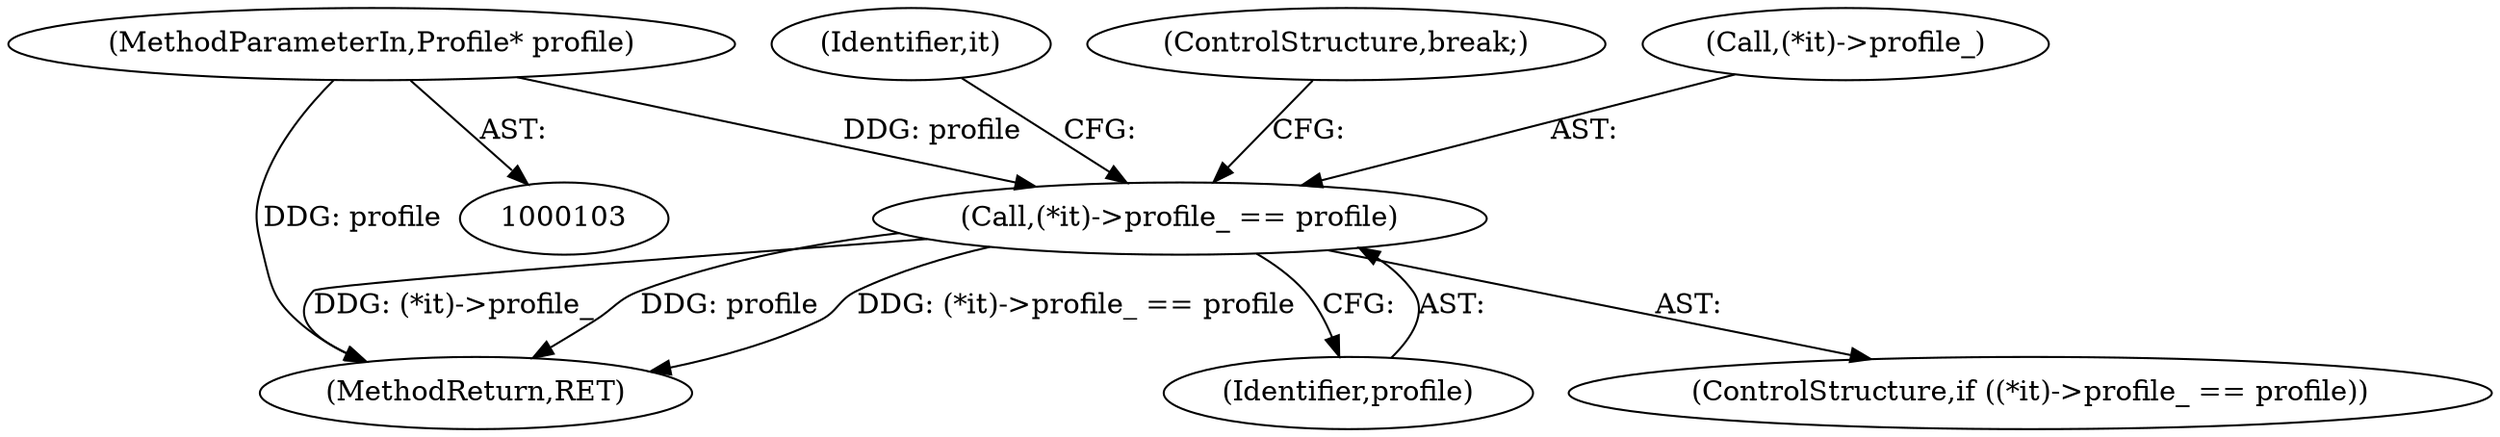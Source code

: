 digraph "0_Chrome_1dab554a7e795dac34313e2f7dbe4325628d12d4_0@pointer" {
"1000104" [label="(MethodParameterIn,Profile* profile)"];
"1000131" [label="(Call,(*it)->profile_ == profile)"];
"1000130" [label="(ControlStructure,if ((*it)->profile_ == profile))"];
"1000131" [label="(Call,(*it)->profile_ == profile)"];
"1000145" [label="(MethodReturn,RET)"];
"1000104" [label="(MethodParameterIn,Profile* profile)"];
"1000136" [label="(Identifier,profile)"];
"1000128" [label="(Identifier,it)"];
"1000137" [label="(ControlStructure,break;)"];
"1000132" [label="(Call,(*it)->profile_)"];
"1000104" -> "1000103"  [label="AST: "];
"1000104" -> "1000145"  [label="DDG: profile"];
"1000104" -> "1000131"  [label="DDG: profile"];
"1000131" -> "1000130"  [label="AST: "];
"1000131" -> "1000136"  [label="CFG: "];
"1000132" -> "1000131"  [label="AST: "];
"1000136" -> "1000131"  [label="AST: "];
"1000137" -> "1000131"  [label="CFG: "];
"1000128" -> "1000131"  [label="CFG: "];
"1000131" -> "1000145"  [label="DDG: (*it)->profile_"];
"1000131" -> "1000145"  [label="DDG: profile"];
"1000131" -> "1000145"  [label="DDG: (*it)->profile_ == profile"];
}

